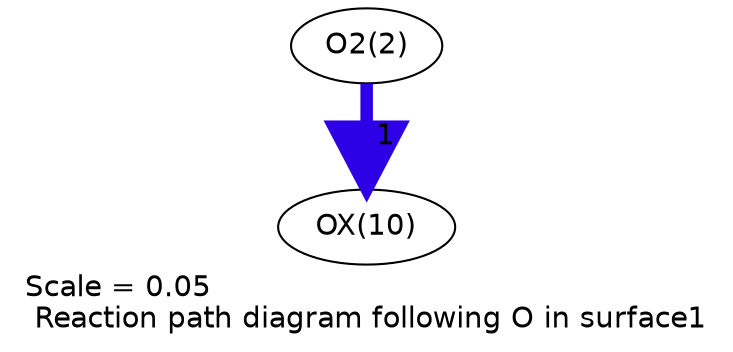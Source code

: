 digraph reaction_paths {
center=1;
s3 -> s13[fontname="Helvetica", penwidth=6, arrowsize=3, color="0.7, 1.5, 0.9"
, label=" 1"];
s3 [ fontname="Helvetica", label="O2(2)"];
s13 [ fontname="Helvetica", label="OX(10)"];
 label = "Scale = 0.05\l Reaction path diagram following O in surface1";
 fontname = "Helvetica";
}
